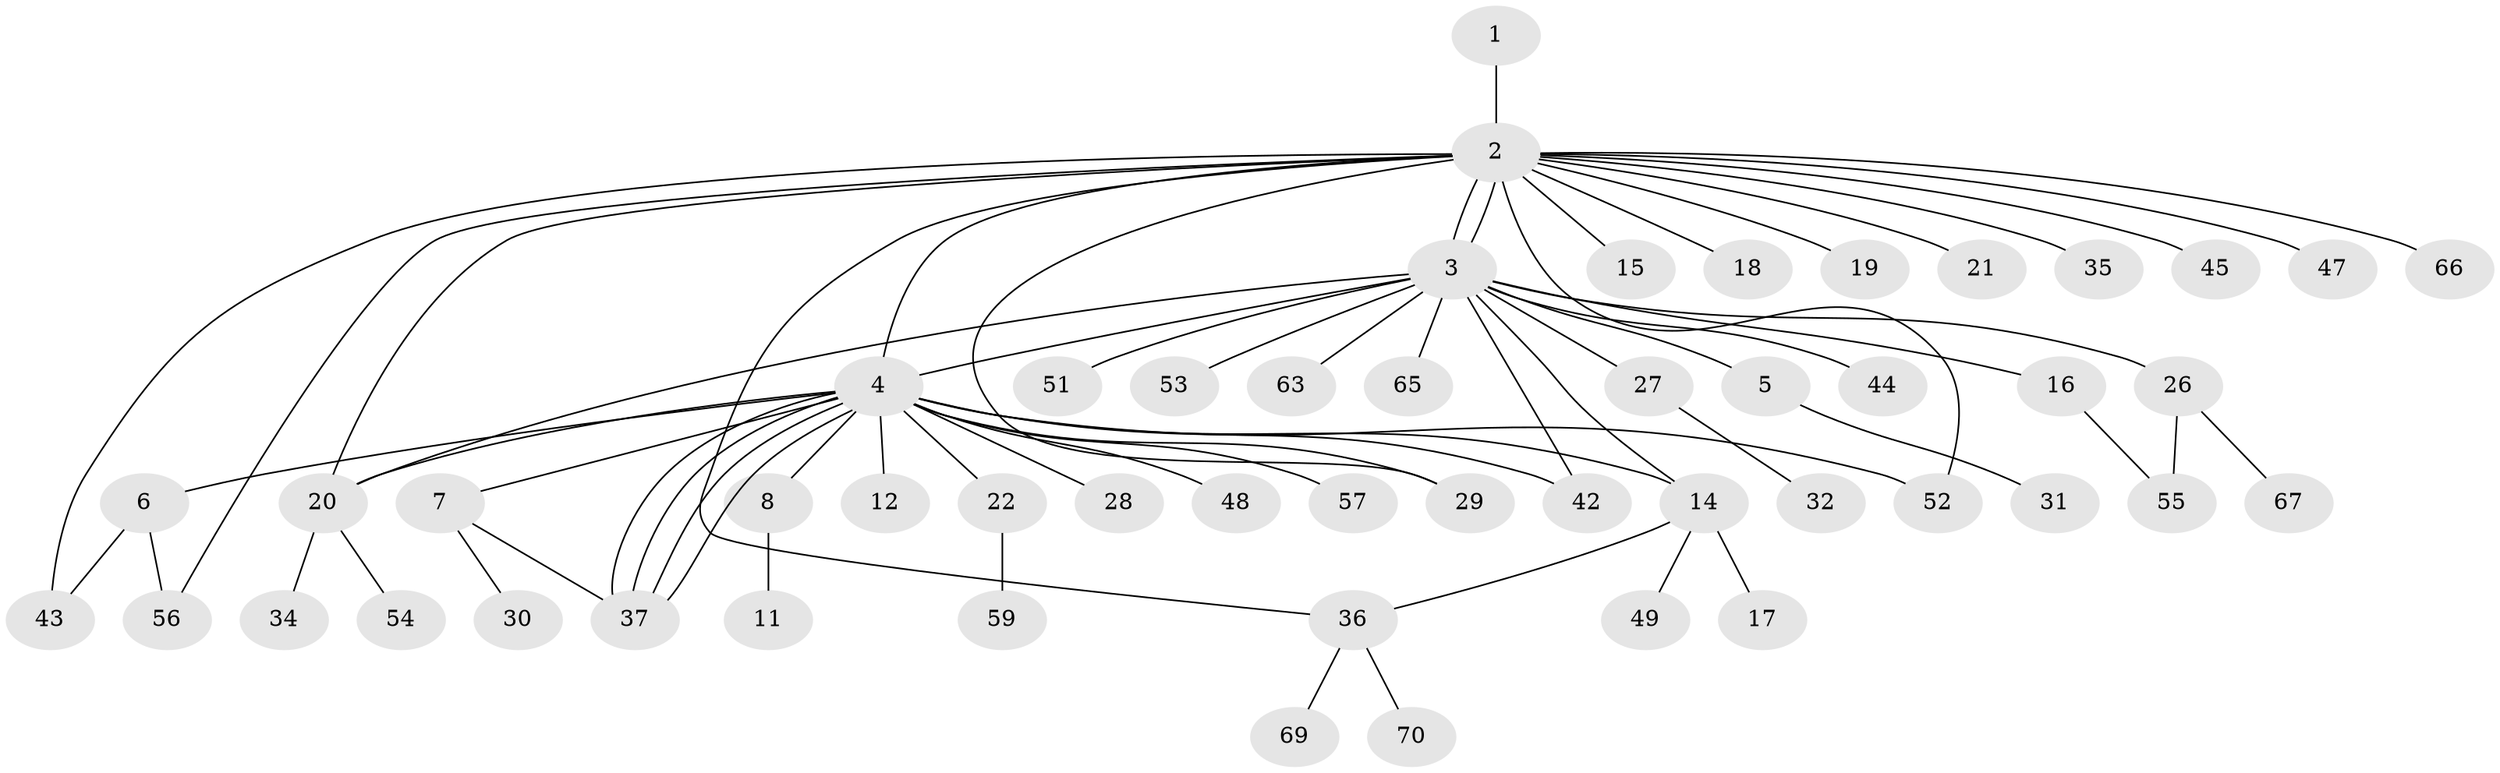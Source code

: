 // original degree distribution, {2: 0.22857142857142856, 7: 0.014285714285714285, 19: 0.014285714285714285, 22: 0.014285714285714285, 4: 0.04285714285714286, 3: 0.1, 14: 0.014285714285714285, 1: 0.5285714285714286, 6: 0.04285714285714286}
// Generated by graph-tools (version 1.1) at 2025/11/02/27/25 16:11:15]
// undirected, 51 vertices, 66 edges
graph export_dot {
graph [start="1"]
  node [color=gray90,style=filled];
  1 [super="+24"];
  2 [super="+10"];
  3 [super="+25"];
  4 [super="+9"];
  5 [super="+13"];
  6 [super="+60"];
  7 [super="+23"];
  8 [super="+58"];
  11;
  12;
  14 [super="+39"];
  15;
  16;
  17;
  18;
  19;
  20 [super="+33"];
  21;
  22 [super="+40"];
  26 [super="+38"];
  27 [super="+46"];
  28 [super="+41"];
  29;
  30;
  31;
  32;
  34;
  35;
  36 [super="+61"];
  37 [super="+50"];
  42 [super="+64"];
  43 [super="+62"];
  44;
  45;
  47;
  48;
  49;
  51;
  52;
  53;
  54;
  55 [super="+68"];
  56;
  57;
  59;
  63;
  65;
  66;
  67;
  69;
  70;
  1 -- 2;
  2 -- 3 [weight=2];
  2 -- 3;
  2 -- 4;
  2 -- 15;
  2 -- 36;
  2 -- 66;
  2 -- 35;
  2 -- 43;
  2 -- 45;
  2 -- 47;
  2 -- 18;
  2 -- 19;
  2 -- 52;
  2 -- 21;
  2 -- 56;
  2 -- 29;
  2 -- 20;
  3 -- 4 [weight=2];
  3 -- 5 [weight=2];
  3 -- 14;
  3 -- 16;
  3 -- 20;
  3 -- 26;
  3 -- 27 [weight=2];
  3 -- 42;
  3 -- 44;
  3 -- 51;
  3 -- 53;
  3 -- 63;
  3 -- 65;
  4 -- 6;
  4 -- 7 [weight=2];
  4 -- 8;
  4 -- 12;
  4 -- 14;
  4 -- 22;
  4 -- 29;
  4 -- 37;
  4 -- 37;
  4 -- 37;
  4 -- 37;
  4 -- 42;
  4 -- 48;
  4 -- 52;
  4 -- 57;
  4 -- 28;
  4 -- 20;
  5 -- 31;
  6 -- 43;
  6 -- 56;
  7 -- 30;
  7 -- 37;
  8 -- 11;
  14 -- 17;
  14 -- 36;
  14 -- 49;
  16 -- 55;
  20 -- 34;
  20 -- 54;
  22 -- 59;
  26 -- 67;
  26 -- 55;
  27 -- 32;
  36 -- 69;
  36 -- 70;
}
